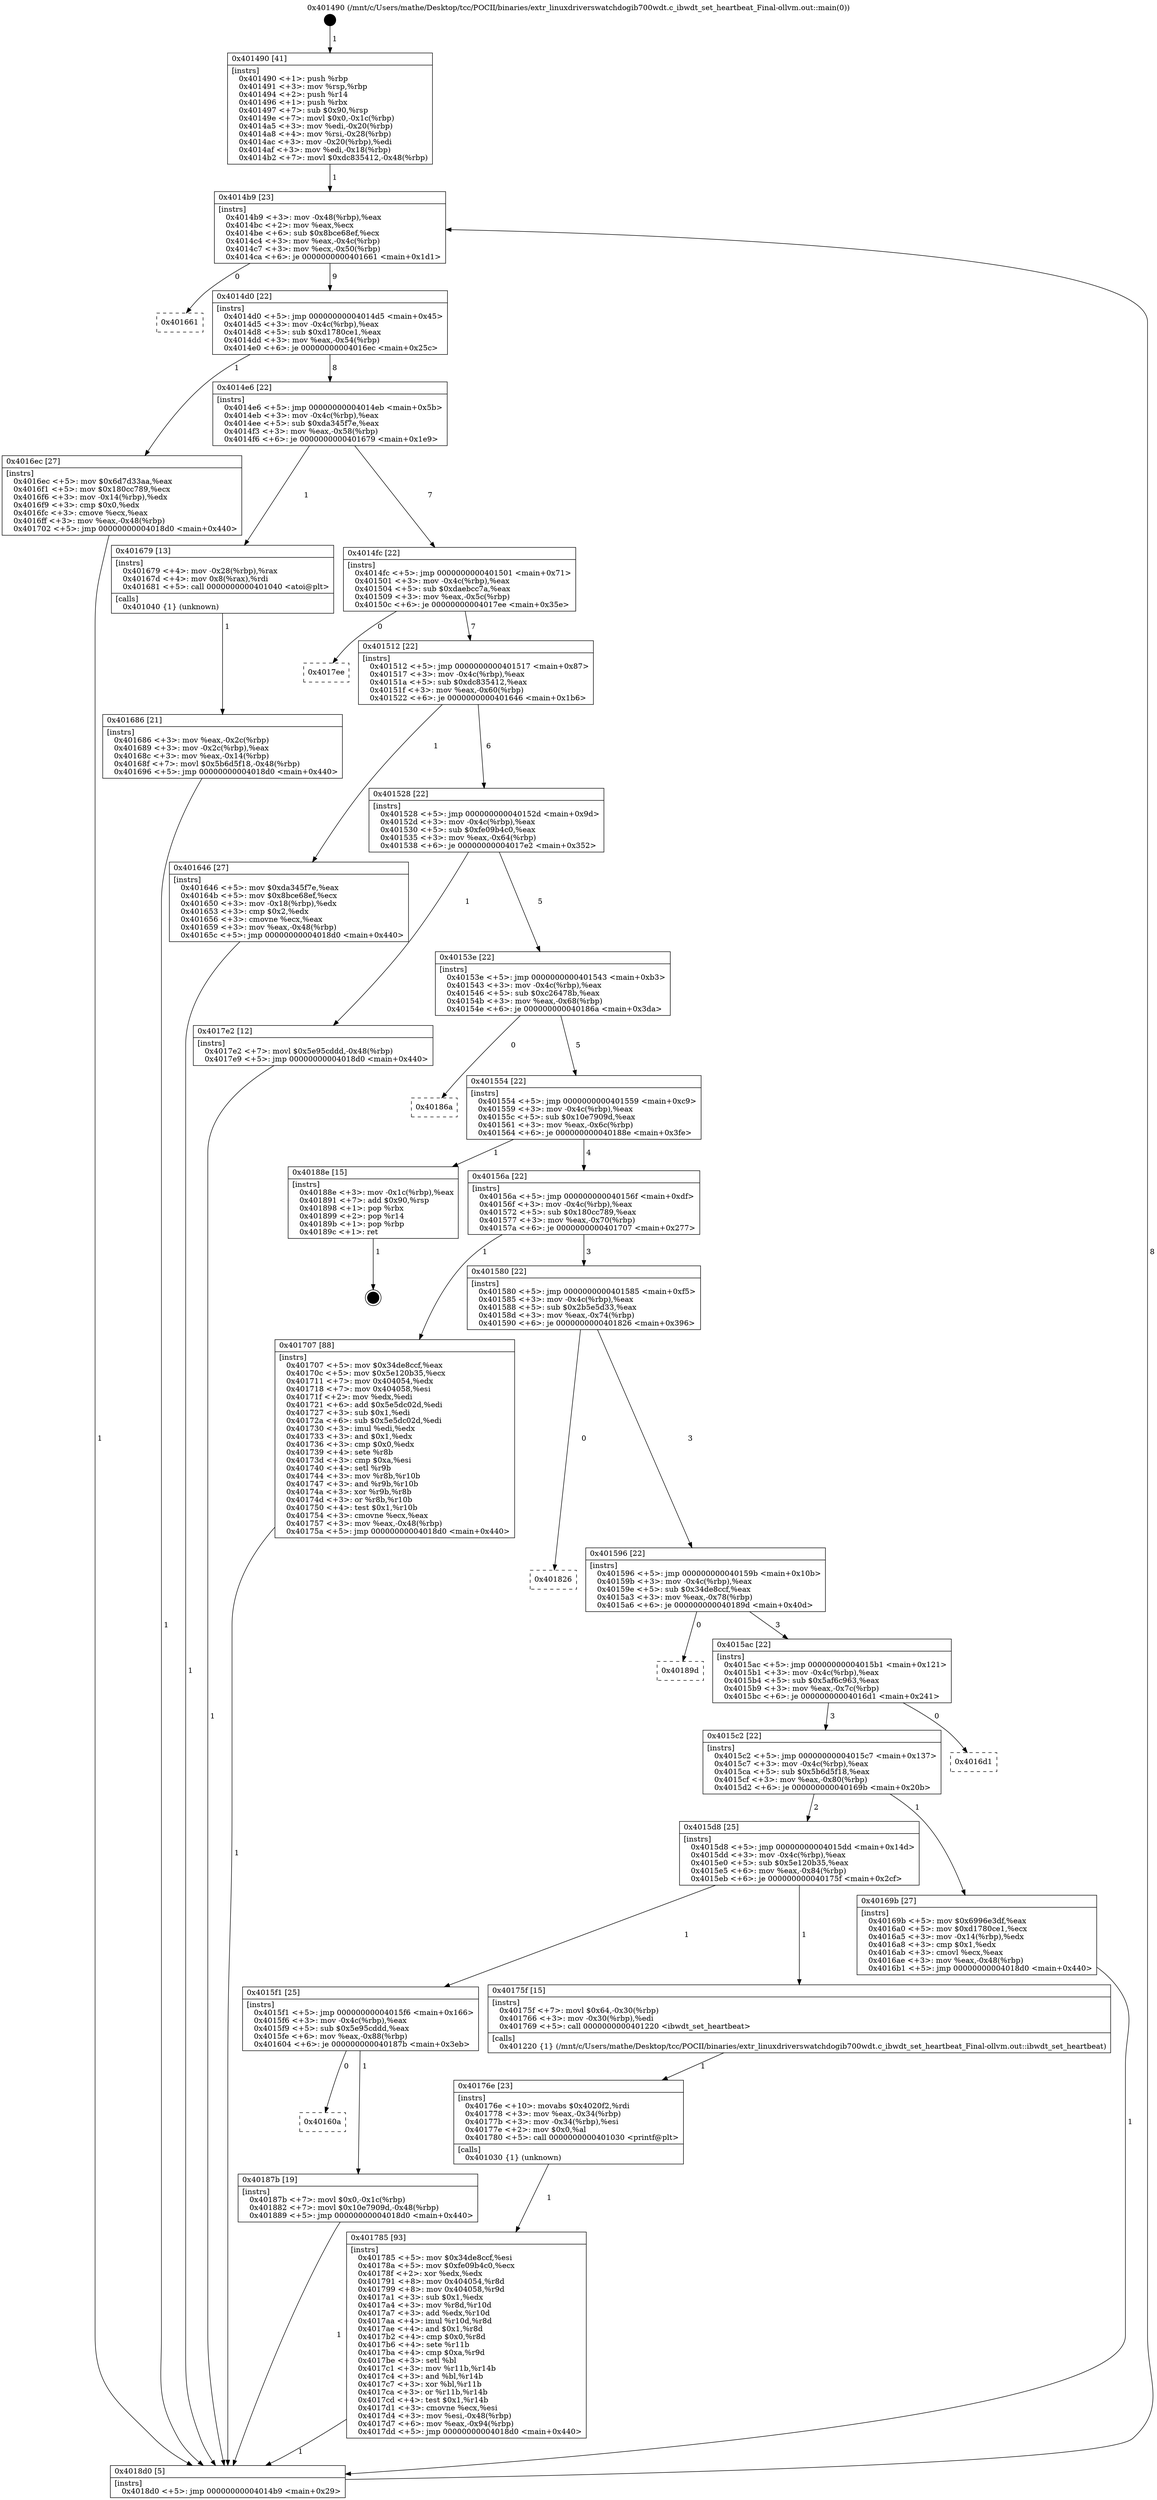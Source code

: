 digraph "0x401490" {
  label = "0x401490 (/mnt/c/Users/mathe/Desktop/tcc/POCII/binaries/extr_linuxdriverswatchdogib700wdt.c_ibwdt_set_heartbeat_Final-ollvm.out::main(0))"
  labelloc = "t"
  node[shape=record]

  Entry [label="",width=0.3,height=0.3,shape=circle,fillcolor=black,style=filled]
  "0x4014b9" [label="{
     0x4014b9 [23]\l
     | [instrs]\l
     &nbsp;&nbsp;0x4014b9 \<+3\>: mov -0x48(%rbp),%eax\l
     &nbsp;&nbsp;0x4014bc \<+2\>: mov %eax,%ecx\l
     &nbsp;&nbsp;0x4014be \<+6\>: sub $0x8bce68ef,%ecx\l
     &nbsp;&nbsp;0x4014c4 \<+3\>: mov %eax,-0x4c(%rbp)\l
     &nbsp;&nbsp;0x4014c7 \<+3\>: mov %ecx,-0x50(%rbp)\l
     &nbsp;&nbsp;0x4014ca \<+6\>: je 0000000000401661 \<main+0x1d1\>\l
  }"]
  "0x401661" [label="{
     0x401661\l
  }", style=dashed]
  "0x4014d0" [label="{
     0x4014d0 [22]\l
     | [instrs]\l
     &nbsp;&nbsp;0x4014d0 \<+5\>: jmp 00000000004014d5 \<main+0x45\>\l
     &nbsp;&nbsp;0x4014d5 \<+3\>: mov -0x4c(%rbp),%eax\l
     &nbsp;&nbsp;0x4014d8 \<+5\>: sub $0xd1780ce1,%eax\l
     &nbsp;&nbsp;0x4014dd \<+3\>: mov %eax,-0x54(%rbp)\l
     &nbsp;&nbsp;0x4014e0 \<+6\>: je 00000000004016ec \<main+0x25c\>\l
  }"]
  Exit [label="",width=0.3,height=0.3,shape=circle,fillcolor=black,style=filled,peripheries=2]
  "0x4016ec" [label="{
     0x4016ec [27]\l
     | [instrs]\l
     &nbsp;&nbsp;0x4016ec \<+5\>: mov $0x6d7d33aa,%eax\l
     &nbsp;&nbsp;0x4016f1 \<+5\>: mov $0x180cc789,%ecx\l
     &nbsp;&nbsp;0x4016f6 \<+3\>: mov -0x14(%rbp),%edx\l
     &nbsp;&nbsp;0x4016f9 \<+3\>: cmp $0x0,%edx\l
     &nbsp;&nbsp;0x4016fc \<+3\>: cmove %ecx,%eax\l
     &nbsp;&nbsp;0x4016ff \<+3\>: mov %eax,-0x48(%rbp)\l
     &nbsp;&nbsp;0x401702 \<+5\>: jmp 00000000004018d0 \<main+0x440\>\l
  }"]
  "0x4014e6" [label="{
     0x4014e6 [22]\l
     | [instrs]\l
     &nbsp;&nbsp;0x4014e6 \<+5\>: jmp 00000000004014eb \<main+0x5b\>\l
     &nbsp;&nbsp;0x4014eb \<+3\>: mov -0x4c(%rbp),%eax\l
     &nbsp;&nbsp;0x4014ee \<+5\>: sub $0xda345f7e,%eax\l
     &nbsp;&nbsp;0x4014f3 \<+3\>: mov %eax,-0x58(%rbp)\l
     &nbsp;&nbsp;0x4014f6 \<+6\>: je 0000000000401679 \<main+0x1e9\>\l
  }"]
  "0x40160a" [label="{
     0x40160a\l
  }", style=dashed]
  "0x401679" [label="{
     0x401679 [13]\l
     | [instrs]\l
     &nbsp;&nbsp;0x401679 \<+4\>: mov -0x28(%rbp),%rax\l
     &nbsp;&nbsp;0x40167d \<+4\>: mov 0x8(%rax),%rdi\l
     &nbsp;&nbsp;0x401681 \<+5\>: call 0000000000401040 \<atoi@plt\>\l
     | [calls]\l
     &nbsp;&nbsp;0x401040 \{1\} (unknown)\l
  }"]
  "0x4014fc" [label="{
     0x4014fc [22]\l
     | [instrs]\l
     &nbsp;&nbsp;0x4014fc \<+5\>: jmp 0000000000401501 \<main+0x71\>\l
     &nbsp;&nbsp;0x401501 \<+3\>: mov -0x4c(%rbp),%eax\l
     &nbsp;&nbsp;0x401504 \<+5\>: sub $0xdaebcc7a,%eax\l
     &nbsp;&nbsp;0x401509 \<+3\>: mov %eax,-0x5c(%rbp)\l
     &nbsp;&nbsp;0x40150c \<+6\>: je 00000000004017ee \<main+0x35e\>\l
  }"]
  "0x40187b" [label="{
     0x40187b [19]\l
     | [instrs]\l
     &nbsp;&nbsp;0x40187b \<+7\>: movl $0x0,-0x1c(%rbp)\l
     &nbsp;&nbsp;0x401882 \<+7\>: movl $0x10e7909d,-0x48(%rbp)\l
     &nbsp;&nbsp;0x401889 \<+5\>: jmp 00000000004018d0 \<main+0x440\>\l
  }"]
  "0x4017ee" [label="{
     0x4017ee\l
  }", style=dashed]
  "0x401512" [label="{
     0x401512 [22]\l
     | [instrs]\l
     &nbsp;&nbsp;0x401512 \<+5\>: jmp 0000000000401517 \<main+0x87\>\l
     &nbsp;&nbsp;0x401517 \<+3\>: mov -0x4c(%rbp),%eax\l
     &nbsp;&nbsp;0x40151a \<+5\>: sub $0xdc835412,%eax\l
     &nbsp;&nbsp;0x40151f \<+3\>: mov %eax,-0x60(%rbp)\l
     &nbsp;&nbsp;0x401522 \<+6\>: je 0000000000401646 \<main+0x1b6\>\l
  }"]
  "0x401785" [label="{
     0x401785 [93]\l
     | [instrs]\l
     &nbsp;&nbsp;0x401785 \<+5\>: mov $0x34de8ccf,%esi\l
     &nbsp;&nbsp;0x40178a \<+5\>: mov $0xfe09b4c0,%ecx\l
     &nbsp;&nbsp;0x40178f \<+2\>: xor %edx,%edx\l
     &nbsp;&nbsp;0x401791 \<+8\>: mov 0x404054,%r8d\l
     &nbsp;&nbsp;0x401799 \<+8\>: mov 0x404058,%r9d\l
     &nbsp;&nbsp;0x4017a1 \<+3\>: sub $0x1,%edx\l
     &nbsp;&nbsp;0x4017a4 \<+3\>: mov %r8d,%r10d\l
     &nbsp;&nbsp;0x4017a7 \<+3\>: add %edx,%r10d\l
     &nbsp;&nbsp;0x4017aa \<+4\>: imul %r10d,%r8d\l
     &nbsp;&nbsp;0x4017ae \<+4\>: and $0x1,%r8d\l
     &nbsp;&nbsp;0x4017b2 \<+4\>: cmp $0x0,%r8d\l
     &nbsp;&nbsp;0x4017b6 \<+4\>: sete %r11b\l
     &nbsp;&nbsp;0x4017ba \<+4\>: cmp $0xa,%r9d\l
     &nbsp;&nbsp;0x4017be \<+3\>: setl %bl\l
     &nbsp;&nbsp;0x4017c1 \<+3\>: mov %r11b,%r14b\l
     &nbsp;&nbsp;0x4017c4 \<+3\>: and %bl,%r14b\l
     &nbsp;&nbsp;0x4017c7 \<+3\>: xor %bl,%r11b\l
     &nbsp;&nbsp;0x4017ca \<+3\>: or %r11b,%r14b\l
     &nbsp;&nbsp;0x4017cd \<+4\>: test $0x1,%r14b\l
     &nbsp;&nbsp;0x4017d1 \<+3\>: cmovne %ecx,%esi\l
     &nbsp;&nbsp;0x4017d4 \<+3\>: mov %esi,-0x48(%rbp)\l
     &nbsp;&nbsp;0x4017d7 \<+6\>: mov %eax,-0x94(%rbp)\l
     &nbsp;&nbsp;0x4017dd \<+5\>: jmp 00000000004018d0 \<main+0x440\>\l
  }"]
  "0x401646" [label="{
     0x401646 [27]\l
     | [instrs]\l
     &nbsp;&nbsp;0x401646 \<+5\>: mov $0xda345f7e,%eax\l
     &nbsp;&nbsp;0x40164b \<+5\>: mov $0x8bce68ef,%ecx\l
     &nbsp;&nbsp;0x401650 \<+3\>: mov -0x18(%rbp),%edx\l
     &nbsp;&nbsp;0x401653 \<+3\>: cmp $0x2,%edx\l
     &nbsp;&nbsp;0x401656 \<+3\>: cmovne %ecx,%eax\l
     &nbsp;&nbsp;0x401659 \<+3\>: mov %eax,-0x48(%rbp)\l
     &nbsp;&nbsp;0x40165c \<+5\>: jmp 00000000004018d0 \<main+0x440\>\l
  }"]
  "0x401528" [label="{
     0x401528 [22]\l
     | [instrs]\l
     &nbsp;&nbsp;0x401528 \<+5\>: jmp 000000000040152d \<main+0x9d\>\l
     &nbsp;&nbsp;0x40152d \<+3\>: mov -0x4c(%rbp),%eax\l
     &nbsp;&nbsp;0x401530 \<+5\>: sub $0xfe09b4c0,%eax\l
     &nbsp;&nbsp;0x401535 \<+3\>: mov %eax,-0x64(%rbp)\l
     &nbsp;&nbsp;0x401538 \<+6\>: je 00000000004017e2 \<main+0x352\>\l
  }"]
  "0x4018d0" [label="{
     0x4018d0 [5]\l
     | [instrs]\l
     &nbsp;&nbsp;0x4018d0 \<+5\>: jmp 00000000004014b9 \<main+0x29\>\l
  }"]
  "0x401490" [label="{
     0x401490 [41]\l
     | [instrs]\l
     &nbsp;&nbsp;0x401490 \<+1\>: push %rbp\l
     &nbsp;&nbsp;0x401491 \<+3\>: mov %rsp,%rbp\l
     &nbsp;&nbsp;0x401494 \<+2\>: push %r14\l
     &nbsp;&nbsp;0x401496 \<+1\>: push %rbx\l
     &nbsp;&nbsp;0x401497 \<+7\>: sub $0x90,%rsp\l
     &nbsp;&nbsp;0x40149e \<+7\>: movl $0x0,-0x1c(%rbp)\l
     &nbsp;&nbsp;0x4014a5 \<+3\>: mov %edi,-0x20(%rbp)\l
     &nbsp;&nbsp;0x4014a8 \<+4\>: mov %rsi,-0x28(%rbp)\l
     &nbsp;&nbsp;0x4014ac \<+3\>: mov -0x20(%rbp),%edi\l
     &nbsp;&nbsp;0x4014af \<+3\>: mov %edi,-0x18(%rbp)\l
     &nbsp;&nbsp;0x4014b2 \<+7\>: movl $0xdc835412,-0x48(%rbp)\l
  }"]
  "0x401686" [label="{
     0x401686 [21]\l
     | [instrs]\l
     &nbsp;&nbsp;0x401686 \<+3\>: mov %eax,-0x2c(%rbp)\l
     &nbsp;&nbsp;0x401689 \<+3\>: mov -0x2c(%rbp),%eax\l
     &nbsp;&nbsp;0x40168c \<+3\>: mov %eax,-0x14(%rbp)\l
     &nbsp;&nbsp;0x40168f \<+7\>: movl $0x5b6d5f18,-0x48(%rbp)\l
     &nbsp;&nbsp;0x401696 \<+5\>: jmp 00000000004018d0 \<main+0x440\>\l
  }"]
  "0x40176e" [label="{
     0x40176e [23]\l
     | [instrs]\l
     &nbsp;&nbsp;0x40176e \<+10\>: movabs $0x4020f2,%rdi\l
     &nbsp;&nbsp;0x401778 \<+3\>: mov %eax,-0x34(%rbp)\l
     &nbsp;&nbsp;0x40177b \<+3\>: mov -0x34(%rbp),%esi\l
     &nbsp;&nbsp;0x40177e \<+2\>: mov $0x0,%al\l
     &nbsp;&nbsp;0x401780 \<+5\>: call 0000000000401030 \<printf@plt\>\l
     | [calls]\l
     &nbsp;&nbsp;0x401030 \{1\} (unknown)\l
  }"]
  "0x4017e2" [label="{
     0x4017e2 [12]\l
     | [instrs]\l
     &nbsp;&nbsp;0x4017e2 \<+7\>: movl $0x5e95cddd,-0x48(%rbp)\l
     &nbsp;&nbsp;0x4017e9 \<+5\>: jmp 00000000004018d0 \<main+0x440\>\l
  }"]
  "0x40153e" [label="{
     0x40153e [22]\l
     | [instrs]\l
     &nbsp;&nbsp;0x40153e \<+5\>: jmp 0000000000401543 \<main+0xb3\>\l
     &nbsp;&nbsp;0x401543 \<+3\>: mov -0x4c(%rbp),%eax\l
     &nbsp;&nbsp;0x401546 \<+5\>: sub $0xc26478b,%eax\l
     &nbsp;&nbsp;0x40154b \<+3\>: mov %eax,-0x68(%rbp)\l
     &nbsp;&nbsp;0x40154e \<+6\>: je 000000000040186a \<main+0x3da\>\l
  }"]
  "0x4015f1" [label="{
     0x4015f1 [25]\l
     | [instrs]\l
     &nbsp;&nbsp;0x4015f1 \<+5\>: jmp 00000000004015f6 \<main+0x166\>\l
     &nbsp;&nbsp;0x4015f6 \<+3\>: mov -0x4c(%rbp),%eax\l
     &nbsp;&nbsp;0x4015f9 \<+5\>: sub $0x5e95cddd,%eax\l
     &nbsp;&nbsp;0x4015fe \<+6\>: mov %eax,-0x88(%rbp)\l
     &nbsp;&nbsp;0x401604 \<+6\>: je 000000000040187b \<main+0x3eb\>\l
  }"]
  "0x40186a" [label="{
     0x40186a\l
  }", style=dashed]
  "0x401554" [label="{
     0x401554 [22]\l
     | [instrs]\l
     &nbsp;&nbsp;0x401554 \<+5\>: jmp 0000000000401559 \<main+0xc9\>\l
     &nbsp;&nbsp;0x401559 \<+3\>: mov -0x4c(%rbp),%eax\l
     &nbsp;&nbsp;0x40155c \<+5\>: sub $0x10e7909d,%eax\l
     &nbsp;&nbsp;0x401561 \<+3\>: mov %eax,-0x6c(%rbp)\l
     &nbsp;&nbsp;0x401564 \<+6\>: je 000000000040188e \<main+0x3fe\>\l
  }"]
  "0x40175f" [label="{
     0x40175f [15]\l
     | [instrs]\l
     &nbsp;&nbsp;0x40175f \<+7\>: movl $0x64,-0x30(%rbp)\l
     &nbsp;&nbsp;0x401766 \<+3\>: mov -0x30(%rbp),%edi\l
     &nbsp;&nbsp;0x401769 \<+5\>: call 0000000000401220 \<ibwdt_set_heartbeat\>\l
     | [calls]\l
     &nbsp;&nbsp;0x401220 \{1\} (/mnt/c/Users/mathe/Desktop/tcc/POCII/binaries/extr_linuxdriverswatchdogib700wdt.c_ibwdt_set_heartbeat_Final-ollvm.out::ibwdt_set_heartbeat)\l
  }"]
  "0x40188e" [label="{
     0x40188e [15]\l
     | [instrs]\l
     &nbsp;&nbsp;0x40188e \<+3\>: mov -0x1c(%rbp),%eax\l
     &nbsp;&nbsp;0x401891 \<+7\>: add $0x90,%rsp\l
     &nbsp;&nbsp;0x401898 \<+1\>: pop %rbx\l
     &nbsp;&nbsp;0x401899 \<+2\>: pop %r14\l
     &nbsp;&nbsp;0x40189b \<+1\>: pop %rbp\l
     &nbsp;&nbsp;0x40189c \<+1\>: ret\l
  }"]
  "0x40156a" [label="{
     0x40156a [22]\l
     | [instrs]\l
     &nbsp;&nbsp;0x40156a \<+5\>: jmp 000000000040156f \<main+0xdf\>\l
     &nbsp;&nbsp;0x40156f \<+3\>: mov -0x4c(%rbp),%eax\l
     &nbsp;&nbsp;0x401572 \<+5\>: sub $0x180cc789,%eax\l
     &nbsp;&nbsp;0x401577 \<+3\>: mov %eax,-0x70(%rbp)\l
     &nbsp;&nbsp;0x40157a \<+6\>: je 0000000000401707 \<main+0x277\>\l
  }"]
  "0x4015d8" [label="{
     0x4015d8 [25]\l
     | [instrs]\l
     &nbsp;&nbsp;0x4015d8 \<+5\>: jmp 00000000004015dd \<main+0x14d\>\l
     &nbsp;&nbsp;0x4015dd \<+3\>: mov -0x4c(%rbp),%eax\l
     &nbsp;&nbsp;0x4015e0 \<+5\>: sub $0x5e120b35,%eax\l
     &nbsp;&nbsp;0x4015e5 \<+6\>: mov %eax,-0x84(%rbp)\l
     &nbsp;&nbsp;0x4015eb \<+6\>: je 000000000040175f \<main+0x2cf\>\l
  }"]
  "0x401707" [label="{
     0x401707 [88]\l
     | [instrs]\l
     &nbsp;&nbsp;0x401707 \<+5\>: mov $0x34de8ccf,%eax\l
     &nbsp;&nbsp;0x40170c \<+5\>: mov $0x5e120b35,%ecx\l
     &nbsp;&nbsp;0x401711 \<+7\>: mov 0x404054,%edx\l
     &nbsp;&nbsp;0x401718 \<+7\>: mov 0x404058,%esi\l
     &nbsp;&nbsp;0x40171f \<+2\>: mov %edx,%edi\l
     &nbsp;&nbsp;0x401721 \<+6\>: add $0x5e5dc02d,%edi\l
     &nbsp;&nbsp;0x401727 \<+3\>: sub $0x1,%edi\l
     &nbsp;&nbsp;0x40172a \<+6\>: sub $0x5e5dc02d,%edi\l
     &nbsp;&nbsp;0x401730 \<+3\>: imul %edi,%edx\l
     &nbsp;&nbsp;0x401733 \<+3\>: and $0x1,%edx\l
     &nbsp;&nbsp;0x401736 \<+3\>: cmp $0x0,%edx\l
     &nbsp;&nbsp;0x401739 \<+4\>: sete %r8b\l
     &nbsp;&nbsp;0x40173d \<+3\>: cmp $0xa,%esi\l
     &nbsp;&nbsp;0x401740 \<+4\>: setl %r9b\l
     &nbsp;&nbsp;0x401744 \<+3\>: mov %r8b,%r10b\l
     &nbsp;&nbsp;0x401747 \<+3\>: and %r9b,%r10b\l
     &nbsp;&nbsp;0x40174a \<+3\>: xor %r9b,%r8b\l
     &nbsp;&nbsp;0x40174d \<+3\>: or %r8b,%r10b\l
     &nbsp;&nbsp;0x401750 \<+4\>: test $0x1,%r10b\l
     &nbsp;&nbsp;0x401754 \<+3\>: cmovne %ecx,%eax\l
     &nbsp;&nbsp;0x401757 \<+3\>: mov %eax,-0x48(%rbp)\l
     &nbsp;&nbsp;0x40175a \<+5\>: jmp 00000000004018d0 \<main+0x440\>\l
  }"]
  "0x401580" [label="{
     0x401580 [22]\l
     | [instrs]\l
     &nbsp;&nbsp;0x401580 \<+5\>: jmp 0000000000401585 \<main+0xf5\>\l
     &nbsp;&nbsp;0x401585 \<+3\>: mov -0x4c(%rbp),%eax\l
     &nbsp;&nbsp;0x401588 \<+5\>: sub $0x2b5e5d33,%eax\l
     &nbsp;&nbsp;0x40158d \<+3\>: mov %eax,-0x74(%rbp)\l
     &nbsp;&nbsp;0x401590 \<+6\>: je 0000000000401826 \<main+0x396\>\l
  }"]
  "0x40169b" [label="{
     0x40169b [27]\l
     | [instrs]\l
     &nbsp;&nbsp;0x40169b \<+5\>: mov $0x6996e3df,%eax\l
     &nbsp;&nbsp;0x4016a0 \<+5\>: mov $0xd1780ce1,%ecx\l
     &nbsp;&nbsp;0x4016a5 \<+3\>: mov -0x14(%rbp),%edx\l
     &nbsp;&nbsp;0x4016a8 \<+3\>: cmp $0x1,%edx\l
     &nbsp;&nbsp;0x4016ab \<+3\>: cmovl %ecx,%eax\l
     &nbsp;&nbsp;0x4016ae \<+3\>: mov %eax,-0x48(%rbp)\l
     &nbsp;&nbsp;0x4016b1 \<+5\>: jmp 00000000004018d0 \<main+0x440\>\l
  }"]
  "0x401826" [label="{
     0x401826\l
  }", style=dashed]
  "0x401596" [label="{
     0x401596 [22]\l
     | [instrs]\l
     &nbsp;&nbsp;0x401596 \<+5\>: jmp 000000000040159b \<main+0x10b\>\l
     &nbsp;&nbsp;0x40159b \<+3\>: mov -0x4c(%rbp),%eax\l
     &nbsp;&nbsp;0x40159e \<+5\>: sub $0x34de8ccf,%eax\l
     &nbsp;&nbsp;0x4015a3 \<+3\>: mov %eax,-0x78(%rbp)\l
     &nbsp;&nbsp;0x4015a6 \<+6\>: je 000000000040189d \<main+0x40d\>\l
  }"]
  "0x4015c2" [label="{
     0x4015c2 [22]\l
     | [instrs]\l
     &nbsp;&nbsp;0x4015c2 \<+5\>: jmp 00000000004015c7 \<main+0x137\>\l
     &nbsp;&nbsp;0x4015c7 \<+3\>: mov -0x4c(%rbp),%eax\l
     &nbsp;&nbsp;0x4015ca \<+5\>: sub $0x5b6d5f18,%eax\l
     &nbsp;&nbsp;0x4015cf \<+3\>: mov %eax,-0x80(%rbp)\l
     &nbsp;&nbsp;0x4015d2 \<+6\>: je 000000000040169b \<main+0x20b\>\l
  }"]
  "0x40189d" [label="{
     0x40189d\l
  }", style=dashed]
  "0x4015ac" [label="{
     0x4015ac [22]\l
     | [instrs]\l
     &nbsp;&nbsp;0x4015ac \<+5\>: jmp 00000000004015b1 \<main+0x121\>\l
     &nbsp;&nbsp;0x4015b1 \<+3\>: mov -0x4c(%rbp),%eax\l
     &nbsp;&nbsp;0x4015b4 \<+5\>: sub $0x5af6c963,%eax\l
     &nbsp;&nbsp;0x4015b9 \<+3\>: mov %eax,-0x7c(%rbp)\l
     &nbsp;&nbsp;0x4015bc \<+6\>: je 00000000004016d1 \<main+0x241\>\l
  }"]
  "0x4016d1" [label="{
     0x4016d1\l
  }", style=dashed]
  Entry -> "0x401490" [label=" 1"]
  "0x4014b9" -> "0x401661" [label=" 0"]
  "0x4014b9" -> "0x4014d0" [label=" 9"]
  "0x40188e" -> Exit [label=" 1"]
  "0x4014d0" -> "0x4016ec" [label=" 1"]
  "0x4014d0" -> "0x4014e6" [label=" 8"]
  "0x40187b" -> "0x4018d0" [label=" 1"]
  "0x4014e6" -> "0x401679" [label=" 1"]
  "0x4014e6" -> "0x4014fc" [label=" 7"]
  "0x4015f1" -> "0x40160a" [label=" 0"]
  "0x4014fc" -> "0x4017ee" [label=" 0"]
  "0x4014fc" -> "0x401512" [label=" 7"]
  "0x4015f1" -> "0x40187b" [label=" 1"]
  "0x401512" -> "0x401646" [label=" 1"]
  "0x401512" -> "0x401528" [label=" 6"]
  "0x401646" -> "0x4018d0" [label=" 1"]
  "0x401490" -> "0x4014b9" [label=" 1"]
  "0x4018d0" -> "0x4014b9" [label=" 8"]
  "0x401679" -> "0x401686" [label=" 1"]
  "0x401686" -> "0x4018d0" [label=" 1"]
  "0x4017e2" -> "0x4018d0" [label=" 1"]
  "0x401528" -> "0x4017e2" [label=" 1"]
  "0x401528" -> "0x40153e" [label=" 5"]
  "0x401785" -> "0x4018d0" [label=" 1"]
  "0x40153e" -> "0x40186a" [label=" 0"]
  "0x40153e" -> "0x401554" [label=" 5"]
  "0x40176e" -> "0x401785" [label=" 1"]
  "0x401554" -> "0x40188e" [label=" 1"]
  "0x401554" -> "0x40156a" [label=" 4"]
  "0x40175f" -> "0x40176e" [label=" 1"]
  "0x40156a" -> "0x401707" [label=" 1"]
  "0x40156a" -> "0x401580" [label=" 3"]
  "0x4015d8" -> "0x40175f" [label=" 1"]
  "0x401580" -> "0x401826" [label=" 0"]
  "0x401580" -> "0x401596" [label=" 3"]
  "0x4015d8" -> "0x4015f1" [label=" 1"]
  "0x401596" -> "0x40189d" [label=" 0"]
  "0x401596" -> "0x4015ac" [label=" 3"]
  "0x4016ec" -> "0x4018d0" [label=" 1"]
  "0x4015ac" -> "0x4016d1" [label=" 0"]
  "0x4015ac" -> "0x4015c2" [label=" 3"]
  "0x401707" -> "0x4018d0" [label=" 1"]
  "0x4015c2" -> "0x40169b" [label=" 1"]
  "0x4015c2" -> "0x4015d8" [label=" 2"]
  "0x40169b" -> "0x4018d0" [label=" 1"]
}
